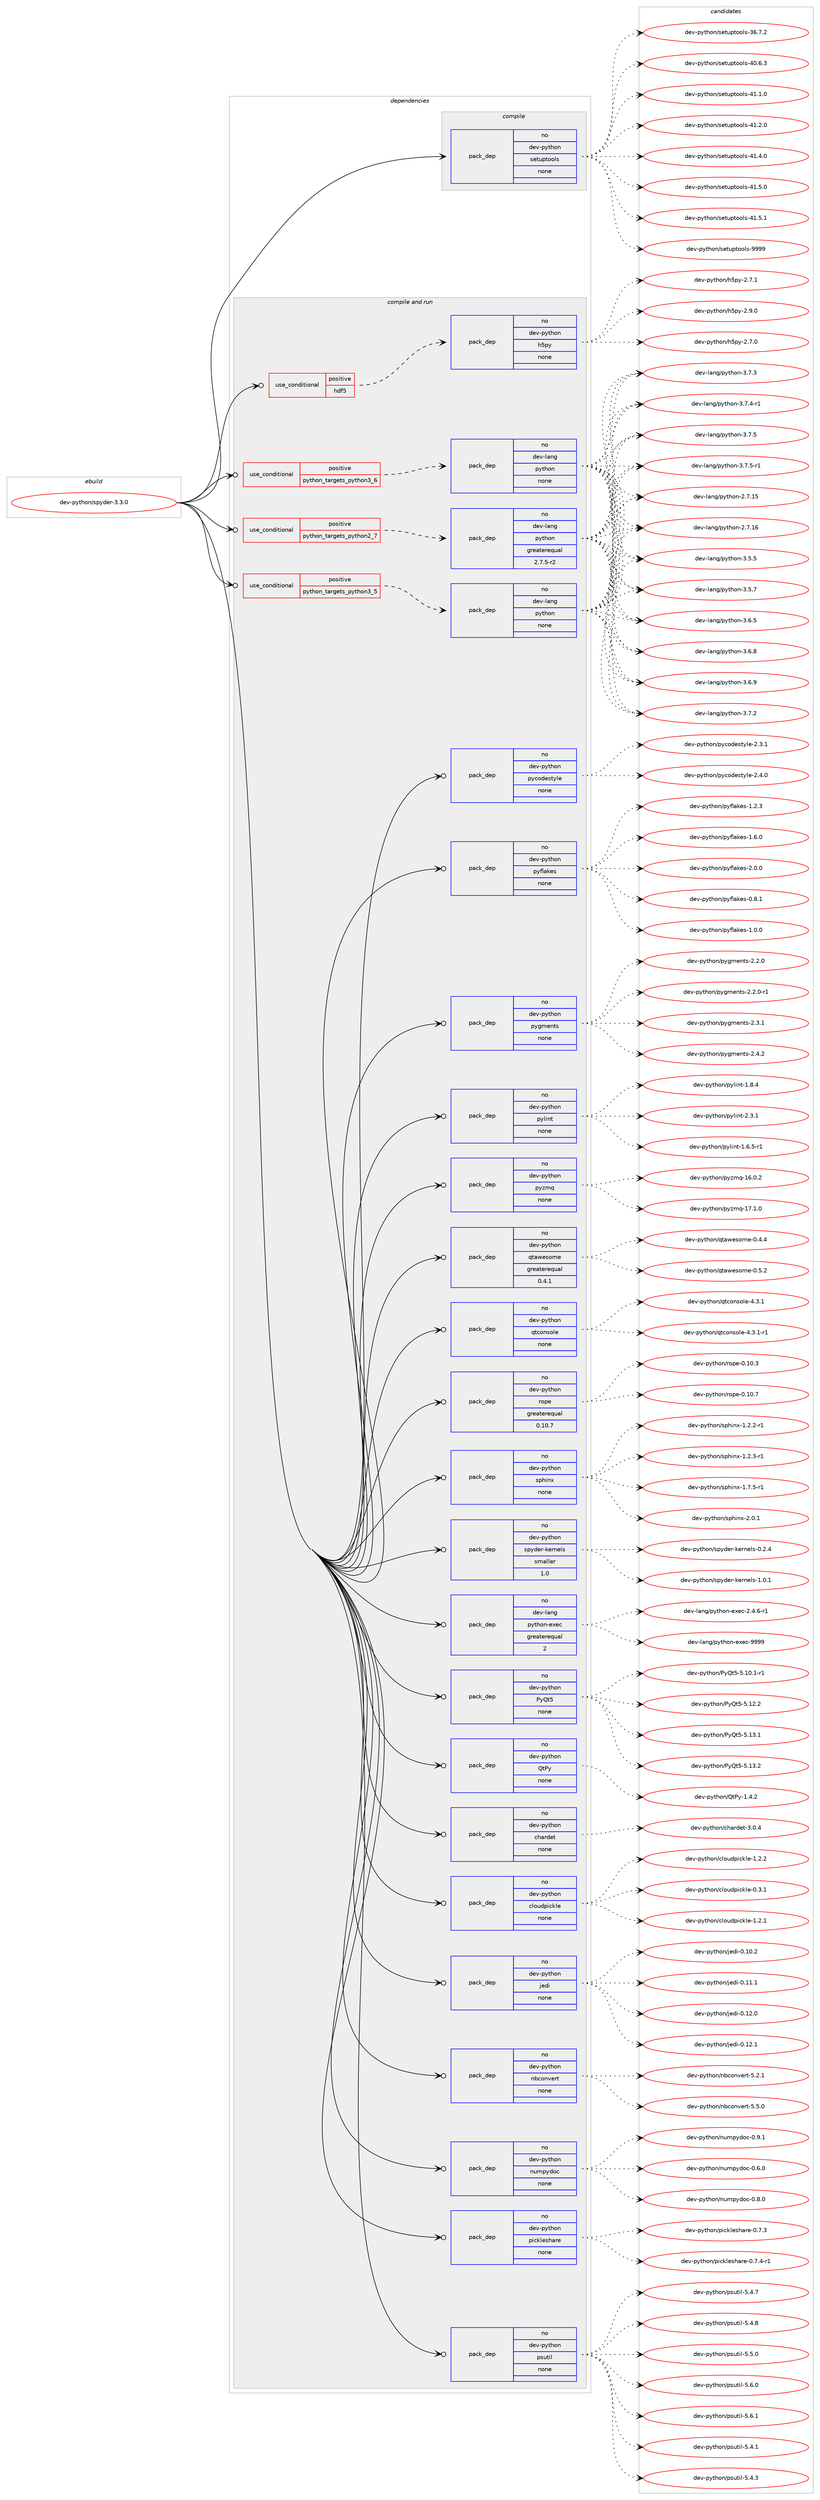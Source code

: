 digraph prolog {

# *************
# Graph options
# *************

newrank=true;
concentrate=true;
compound=true;
graph [rankdir=LR,fontname=Helvetica,fontsize=10,ranksep=1.5];#, ranksep=2.5, nodesep=0.2];
edge  [arrowhead=vee];
node  [fontname=Helvetica,fontsize=10];

# **********
# The ebuild
# **********

subgraph cluster_leftcol {
color=gray;
rank=same;
label=<<i>ebuild</i>>;
id [label="dev-python/spyder-3.3.0", color=red, width=4, href="../dev-python/spyder-3.3.0.svg"];
}

# ****************
# The dependencies
# ****************

subgraph cluster_midcol {
color=gray;
label=<<i>dependencies</i>>;
subgraph cluster_compile {
fillcolor="#eeeeee";
style=filled;
label=<<i>compile</i>>;
subgraph pack477005 {
dependency638724 [label=<<TABLE BORDER="0" CELLBORDER="1" CELLSPACING="0" CELLPADDING="4" WIDTH="220"><TR><TD ROWSPAN="6" CELLPADDING="30">pack_dep</TD></TR><TR><TD WIDTH="110">no</TD></TR><TR><TD>dev-python</TD></TR><TR><TD>setuptools</TD></TR><TR><TD>none</TD></TR><TR><TD></TD></TR></TABLE>>, shape=none, color=blue];
}
id:e -> dependency638724:w [weight=20,style="solid",arrowhead="vee"];
}
subgraph cluster_compileandrun {
fillcolor="#eeeeee";
style=filled;
label=<<i>compile and run</i>>;
subgraph cond149838 {
dependency638725 [label=<<TABLE BORDER="0" CELLBORDER="1" CELLSPACING="0" CELLPADDING="4"><TR><TD ROWSPAN="3" CELLPADDING="10">use_conditional</TD></TR><TR><TD>positive</TD></TR><TR><TD>hdf5</TD></TR></TABLE>>, shape=none, color=red];
subgraph pack477006 {
dependency638726 [label=<<TABLE BORDER="0" CELLBORDER="1" CELLSPACING="0" CELLPADDING="4" WIDTH="220"><TR><TD ROWSPAN="6" CELLPADDING="30">pack_dep</TD></TR><TR><TD WIDTH="110">no</TD></TR><TR><TD>dev-python</TD></TR><TR><TD>h5py</TD></TR><TR><TD>none</TD></TR><TR><TD></TD></TR></TABLE>>, shape=none, color=blue];
}
dependency638725:e -> dependency638726:w [weight=20,style="dashed",arrowhead="vee"];
}
id:e -> dependency638725:w [weight=20,style="solid",arrowhead="odotvee"];
subgraph cond149839 {
dependency638727 [label=<<TABLE BORDER="0" CELLBORDER="1" CELLSPACING="0" CELLPADDING="4"><TR><TD ROWSPAN="3" CELLPADDING="10">use_conditional</TD></TR><TR><TD>positive</TD></TR><TR><TD>python_targets_python2_7</TD></TR></TABLE>>, shape=none, color=red];
subgraph pack477007 {
dependency638728 [label=<<TABLE BORDER="0" CELLBORDER="1" CELLSPACING="0" CELLPADDING="4" WIDTH="220"><TR><TD ROWSPAN="6" CELLPADDING="30">pack_dep</TD></TR><TR><TD WIDTH="110">no</TD></TR><TR><TD>dev-lang</TD></TR><TR><TD>python</TD></TR><TR><TD>greaterequal</TD></TR><TR><TD>2.7.5-r2</TD></TR></TABLE>>, shape=none, color=blue];
}
dependency638727:e -> dependency638728:w [weight=20,style="dashed",arrowhead="vee"];
}
id:e -> dependency638727:w [weight=20,style="solid",arrowhead="odotvee"];
subgraph cond149840 {
dependency638729 [label=<<TABLE BORDER="0" CELLBORDER="1" CELLSPACING="0" CELLPADDING="4"><TR><TD ROWSPAN="3" CELLPADDING="10">use_conditional</TD></TR><TR><TD>positive</TD></TR><TR><TD>python_targets_python3_5</TD></TR></TABLE>>, shape=none, color=red];
subgraph pack477008 {
dependency638730 [label=<<TABLE BORDER="0" CELLBORDER="1" CELLSPACING="0" CELLPADDING="4" WIDTH="220"><TR><TD ROWSPAN="6" CELLPADDING="30">pack_dep</TD></TR><TR><TD WIDTH="110">no</TD></TR><TR><TD>dev-lang</TD></TR><TR><TD>python</TD></TR><TR><TD>none</TD></TR><TR><TD></TD></TR></TABLE>>, shape=none, color=blue];
}
dependency638729:e -> dependency638730:w [weight=20,style="dashed",arrowhead="vee"];
}
id:e -> dependency638729:w [weight=20,style="solid",arrowhead="odotvee"];
subgraph cond149841 {
dependency638731 [label=<<TABLE BORDER="0" CELLBORDER="1" CELLSPACING="0" CELLPADDING="4"><TR><TD ROWSPAN="3" CELLPADDING="10">use_conditional</TD></TR><TR><TD>positive</TD></TR><TR><TD>python_targets_python3_6</TD></TR></TABLE>>, shape=none, color=red];
subgraph pack477009 {
dependency638732 [label=<<TABLE BORDER="0" CELLBORDER="1" CELLSPACING="0" CELLPADDING="4" WIDTH="220"><TR><TD ROWSPAN="6" CELLPADDING="30">pack_dep</TD></TR><TR><TD WIDTH="110">no</TD></TR><TR><TD>dev-lang</TD></TR><TR><TD>python</TD></TR><TR><TD>none</TD></TR><TR><TD></TD></TR></TABLE>>, shape=none, color=blue];
}
dependency638731:e -> dependency638732:w [weight=20,style="dashed",arrowhead="vee"];
}
id:e -> dependency638731:w [weight=20,style="solid",arrowhead="odotvee"];
subgraph pack477010 {
dependency638733 [label=<<TABLE BORDER="0" CELLBORDER="1" CELLSPACING="0" CELLPADDING="4" WIDTH="220"><TR><TD ROWSPAN="6" CELLPADDING="30">pack_dep</TD></TR><TR><TD WIDTH="110">no</TD></TR><TR><TD>dev-lang</TD></TR><TR><TD>python-exec</TD></TR><TR><TD>greaterequal</TD></TR><TR><TD>2</TD></TR></TABLE>>, shape=none, color=blue];
}
id:e -> dependency638733:w [weight=20,style="solid",arrowhead="odotvee"];
subgraph pack477011 {
dependency638734 [label=<<TABLE BORDER="0" CELLBORDER="1" CELLSPACING="0" CELLPADDING="4" WIDTH="220"><TR><TD ROWSPAN="6" CELLPADDING="30">pack_dep</TD></TR><TR><TD WIDTH="110">no</TD></TR><TR><TD>dev-python</TD></TR><TR><TD>PyQt5</TD></TR><TR><TD>none</TD></TR><TR><TD></TD></TR></TABLE>>, shape=none, color=blue];
}
id:e -> dependency638734:w [weight=20,style="solid",arrowhead="odotvee"];
subgraph pack477012 {
dependency638735 [label=<<TABLE BORDER="0" CELLBORDER="1" CELLSPACING="0" CELLPADDING="4" WIDTH="220"><TR><TD ROWSPAN="6" CELLPADDING="30">pack_dep</TD></TR><TR><TD WIDTH="110">no</TD></TR><TR><TD>dev-python</TD></TR><TR><TD>QtPy</TD></TR><TR><TD>none</TD></TR><TR><TD></TD></TR></TABLE>>, shape=none, color=blue];
}
id:e -> dependency638735:w [weight=20,style="solid",arrowhead="odotvee"];
subgraph pack477013 {
dependency638736 [label=<<TABLE BORDER="0" CELLBORDER="1" CELLSPACING="0" CELLPADDING="4" WIDTH="220"><TR><TD ROWSPAN="6" CELLPADDING="30">pack_dep</TD></TR><TR><TD WIDTH="110">no</TD></TR><TR><TD>dev-python</TD></TR><TR><TD>chardet</TD></TR><TR><TD>none</TD></TR><TR><TD></TD></TR></TABLE>>, shape=none, color=blue];
}
id:e -> dependency638736:w [weight=20,style="solid",arrowhead="odotvee"];
subgraph pack477014 {
dependency638737 [label=<<TABLE BORDER="0" CELLBORDER="1" CELLSPACING="0" CELLPADDING="4" WIDTH="220"><TR><TD ROWSPAN="6" CELLPADDING="30">pack_dep</TD></TR><TR><TD WIDTH="110">no</TD></TR><TR><TD>dev-python</TD></TR><TR><TD>cloudpickle</TD></TR><TR><TD>none</TD></TR><TR><TD></TD></TR></TABLE>>, shape=none, color=blue];
}
id:e -> dependency638737:w [weight=20,style="solid",arrowhead="odotvee"];
subgraph pack477015 {
dependency638738 [label=<<TABLE BORDER="0" CELLBORDER="1" CELLSPACING="0" CELLPADDING="4" WIDTH="220"><TR><TD ROWSPAN="6" CELLPADDING="30">pack_dep</TD></TR><TR><TD WIDTH="110">no</TD></TR><TR><TD>dev-python</TD></TR><TR><TD>jedi</TD></TR><TR><TD>none</TD></TR><TR><TD></TD></TR></TABLE>>, shape=none, color=blue];
}
id:e -> dependency638738:w [weight=20,style="solid",arrowhead="odotvee"];
subgraph pack477016 {
dependency638739 [label=<<TABLE BORDER="0" CELLBORDER="1" CELLSPACING="0" CELLPADDING="4" WIDTH="220"><TR><TD ROWSPAN="6" CELLPADDING="30">pack_dep</TD></TR><TR><TD WIDTH="110">no</TD></TR><TR><TD>dev-python</TD></TR><TR><TD>nbconvert</TD></TR><TR><TD>none</TD></TR><TR><TD></TD></TR></TABLE>>, shape=none, color=blue];
}
id:e -> dependency638739:w [weight=20,style="solid",arrowhead="odotvee"];
subgraph pack477017 {
dependency638740 [label=<<TABLE BORDER="0" CELLBORDER="1" CELLSPACING="0" CELLPADDING="4" WIDTH="220"><TR><TD ROWSPAN="6" CELLPADDING="30">pack_dep</TD></TR><TR><TD WIDTH="110">no</TD></TR><TR><TD>dev-python</TD></TR><TR><TD>numpydoc</TD></TR><TR><TD>none</TD></TR><TR><TD></TD></TR></TABLE>>, shape=none, color=blue];
}
id:e -> dependency638740:w [weight=20,style="solid",arrowhead="odotvee"];
subgraph pack477018 {
dependency638741 [label=<<TABLE BORDER="0" CELLBORDER="1" CELLSPACING="0" CELLPADDING="4" WIDTH="220"><TR><TD ROWSPAN="6" CELLPADDING="30">pack_dep</TD></TR><TR><TD WIDTH="110">no</TD></TR><TR><TD>dev-python</TD></TR><TR><TD>pickleshare</TD></TR><TR><TD>none</TD></TR><TR><TD></TD></TR></TABLE>>, shape=none, color=blue];
}
id:e -> dependency638741:w [weight=20,style="solid",arrowhead="odotvee"];
subgraph pack477019 {
dependency638742 [label=<<TABLE BORDER="0" CELLBORDER="1" CELLSPACING="0" CELLPADDING="4" WIDTH="220"><TR><TD ROWSPAN="6" CELLPADDING="30">pack_dep</TD></TR><TR><TD WIDTH="110">no</TD></TR><TR><TD>dev-python</TD></TR><TR><TD>psutil</TD></TR><TR><TD>none</TD></TR><TR><TD></TD></TR></TABLE>>, shape=none, color=blue];
}
id:e -> dependency638742:w [weight=20,style="solid",arrowhead="odotvee"];
subgraph pack477020 {
dependency638743 [label=<<TABLE BORDER="0" CELLBORDER="1" CELLSPACING="0" CELLPADDING="4" WIDTH="220"><TR><TD ROWSPAN="6" CELLPADDING="30">pack_dep</TD></TR><TR><TD WIDTH="110">no</TD></TR><TR><TD>dev-python</TD></TR><TR><TD>pycodestyle</TD></TR><TR><TD>none</TD></TR><TR><TD></TD></TR></TABLE>>, shape=none, color=blue];
}
id:e -> dependency638743:w [weight=20,style="solid",arrowhead="odotvee"];
subgraph pack477021 {
dependency638744 [label=<<TABLE BORDER="0" CELLBORDER="1" CELLSPACING="0" CELLPADDING="4" WIDTH="220"><TR><TD ROWSPAN="6" CELLPADDING="30">pack_dep</TD></TR><TR><TD WIDTH="110">no</TD></TR><TR><TD>dev-python</TD></TR><TR><TD>pyflakes</TD></TR><TR><TD>none</TD></TR><TR><TD></TD></TR></TABLE>>, shape=none, color=blue];
}
id:e -> dependency638744:w [weight=20,style="solid",arrowhead="odotvee"];
subgraph pack477022 {
dependency638745 [label=<<TABLE BORDER="0" CELLBORDER="1" CELLSPACING="0" CELLPADDING="4" WIDTH="220"><TR><TD ROWSPAN="6" CELLPADDING="30">pack_dep</TD></TR><TR><TD WIDTH="110">no</TD></TR><TR><TD>dev-python</TD></TR><TR><TD>pygments</TD></TR><TR><TD>none</TD></TR><TR><TD></TD></TR></TABLE>>, shape=none, color=blue];
}
id:e -> dependency638745:w [weight=20,style="solid",arrowhead="odotvee"];
subgraph pack477023 {
dependency638746 [label=<<TABLE BORDER="0" CELLBORDER="1" CELLSPACING="0" CELLPADDING="4" WIDTH="220"><TR><TD ROWSPAN="6" CELLPADDING="30">pack_dep</TD></TR><TR><TD WIDTH="110">no</TD></TR><TR><TD>dev-python</TD></TR><TR><TD>pylint</TD></TR><TR><TD>none</TD></TR><TR><TD></TD></TR></TABLE>>, shape=none, color=blue];
}
id:e -> dependency638746:w [weight=20,style="solid",arrowhead="odotvee"];
subgraph pack477024 {
dependency638747 [label=<<TABLE BORDER="0" CELLBORDER="1" CELLSPACING="0" CELLPADDING="4" WIDTH="220"><TR><TD ROWSPAN="6" CELLPADDING="30">pack_dep</TD></TR><TR><TD WIDTH="110">no</TD></TR><TR><TD>dev-python</TD></TR><TR><TD>pyzmq</TD></TR><TR><TD>none</TD></TR><TR><TD></TD></TR></TABLE>>, shape=none, color=blue];
}
id:e -> dependency638747:w [weight=20,style="solid",arrowhead="odotvee"];
subgraph pack477025 {
dependency638748 [label=<<TABLE BORDER="0" CELLBORDER="1" CELLSPACING="0" CELLPADDING="4" WIDTH="220"><TR><TD ROWSPAN="6" CELLPADDING="30">pack_dep</TD></TR><TR><TD WIDTH="110">no</TD></TR><TR><TD>dev-python</TD></TR><TR><TD>qtawesome</TD></TR><TR><TD>greaterequal</TD></TR><TR><TD>0.4.1</TD></TR></TABLE>>, shape=none, color=blue];
}
id:e -> dependency638748:w [weight=20,style="solid",arrowhead="odotvee"];
subgraph pack477026 {
dependency638749 [label=<<TABLE BORDER="0" CELLBORDER="1" CELLSPACING="0" CELLPADDING="4" WIDTH="220"><TR><TD ROWSPAN="6" CELLPADDING="30">pack_dep</TD></TR><TR><TD WIDTH="110">no</TD></TR><TR><TD>dev-python</TD></TR><TR><TD>qtconsole</TD></TR><TR><TD>none</TD></TR><TR><TD></TD></TR></TABLE>>, shape=none, color=blue];
}
id:e -> dependency638749:w [weight=20,style="solid",arrowhead="odotvee"];
subgraph pack477027 {
dependency638750 [label=<<TABLE BORDER="0" CELLBORDER="1" CELLSPACING="0" CELLPADDING="4" WIDTH="220"><TR><TD ROWSPAN="6" CELLPADDING="30">pack_dep</TD></TR><TR><TD WIDTH="110">no</TD></TR><TR><TD>dev-python</TD></TR><TR><TD>rope</TD></TR><TR><TD>greaterequal</TD></TR><TR><TD>0.10.7</TD></TR></TABLE>>, shape=none, color=blue];
}
id:e -> dependency638750:w [weight=20,style="solid",arrowhead="odotvee"];
subgraph pack477028 {
dependency638751 [label=<<TABLE BORDER="0" CELLBORDER="1" CELLSPACING="0" CELLPADDING="4" WIDTH="220"><TR><TD ROWSPAN="6" CELLPADDING="30">pack_dep</TD></TR><TR><TD WIDTH="110">no</TD></TR><TR><TD>dev-python</TD></TR><TR><TD>sphinx</TD></TR><TR><TD>none</TD></TR><TR><TD></TD></TR></TABLE>>, shape=none, color=blue];
}
id:e -> dependency638751:w [weight=20,style="solid",arrowhead="odotvee"];
subgraph pack477029 {
dependency638752 [label=<<TABLE BORDER="0" CELLBORDER="1" CELLSPACING="0" CELLPADDING="4" WIDTH="220"><TR><TD ROWSPAN="6" CELLPADDING="30">pack_dep</TD></TR><TR><TD WIDTH="110">no</TD></TR><TR><TD>dev-python</TD></TR><TR><TD>spyder-kernels</TD></TR><TR><TD>smaller</TD></TR><TR><TD>1.0</TD></TR></TABLE>>, shape=none, color=blue];
}
id:e -> dependency638752:w [weight=20,style="solid",arrowhead="odotvee"];
}
subgraph cluster_run {
fillcolor="#eeeeee";
style=filled;
label=<<i>run</i>>;
}
}

# **************
# The candidates
# **************

subgraph cluster_choices {
rank=same;
color=gray;
label=<<i>candidates</i>>;

subgraph choice477005 {
color=black;
nodesep=1;
choice100101118451121211161041111104711510111611711211611111110811545515446554650 [label="dev-python/setuptools-36.7.2", color=red, width=4,href="../dev-python/setuptools-36.7.2.svg"];
choice100101118451121211161041111104711510111611711211611111110811545524846544651 [label="dev-python/setuptools-40.6.3", color=red, width=4,href="../dev-python/setuptools-40.6.3.svg"];
choice100101118451121211161041111104711510111611711211611111110811545524946494648 [label="dev-python/setuptools-41.1.0", color=red, width=4,href="../dev-python/setuptools-41.1.0.svg"];
choice100101118451121211161041111104711510111611711211611111110811545524946504648 [label="dev-python/setuptools-41.2.0", color=red, width=4,href="../dev-python/setuptools-41.2.0.svg"];
choice100101118451121211161041111104711510111611711211611111110811545524946524648 [label="dev-python/setuptools-41.4.0", color=red, width=4,href="../dev-python/setuptools-41.4.0.svg"];
choice100101118451121211161041111104711510111611711211611111110811545524946534648 [label="dev-python/setuptools-41.5.0", color=red, width=4,href="../dev-python/setuptools-41.5.0.svg"];
choice100101118451121211161041111104711510111611711211611111110811545524946534649 [label="dev-python/setuptools-41.5.1", color=red, width=4,href="../dev-python/setuptools-41.5.1.svg"];
choice10010111845112121116104111110471151011161171121161111111081154557575757 [label="dev-python/setuptools-9999", color=red, width=4,href="../dev-python/setuptools-9999.svg"];
dependency638724:e -> choice100101118451121211161041111104711510111611711211611111110811545515446554650:w [style=dotted,weight="100"];
dependency638724:e -> choice100101118451121211161041111104711510111611711211611111110811545524846544651:w [style=dotted,weight="100"];
dependency638724:e -> choice100101118451121211161041111104711510111611711211611111110811545524946494648:w [style=dotted,weight="100"];
dependency638724:e -> choice100101118451121211161041111104711510111611711211611111110811545524946504648:w [style=dotted,weight="100"];
dependency638724:e -> choice100101118451121211161041111104711510111611711211611111110811545524946524648:w [style=dotted,weight="100"];
dependency638724:e -> choice100101118451121211161041111104711510111611711211611111110811545524946534648:w [style=dotted,weight="100"];
dependency638724:e -> choice100101118451121211161041111104711510111611711211611111110811545524946534649:w [style=dotted,weight="100"];
dependency638724:e -> choice10010111845112121116104111110471151011161171121161111111081154557575757:w [style=dotted,weight="100"];
}
subgraph choice477006 {
color=black;
nodesep=1;
choice100101118451121211161041111104710453112121455046554648 [label="dev-python/h5py-2.7.0", color=red, width=4,href="../dev-python/h5py-2.7.0.svg"];
choice100101118451121211161041111104710453112121455046554649 [label="dev-python/h5py-2.7.1", color=red, width=4,href="../dev-python/h5py-2.7.1.svg"];
choice100101118451121211161041111104710453112121455046574648 [label="dev-python/h5py-2.9.0", color=red, width=4,href="../dev-python/h5py-2.9.0.svg"];
dependency638726:e -> choice100101118451121211161041111104710453112121455046554648:w [style=dotted,weight="100"];
dependency638726:e -> choice100101118451121211161041111104710453112121455046554649:w [style=dotted,weight="100"];
dependency638726:e -> choice100101118451121211161041111104710453112121455046574648:w [style=dotted,weight="100"];
}
subgraph choice477007 {
color=black;
nodesep=1;
choice10010111845108971101034711212111610411111045504655464953 [label="dev-lang/python-2.7.15", color=red, width=4,href="../dev-lang/python-2.7.15.svg"];
choice10010111845108971101034711212111610411111045504655464954 [label="dev-lang/python-2.7.16", color=red, width=4,href="../dev-lang/python-2.7.16.svg"];
choice100101118451089711010347112121116104111110455146534653 [label="dev-lang/python-3.5.5", color=red, width=4,href="../dev-lang/python-3.5.5.svg"];
choice100101118451089711010347112121116104111110455146534655 [label="dev-lang/python-3.5.7", color=red, width=4,href="../dev-lang/python-3.5.7.svg"];
choice100101118451089711010347112121116104111110455146544653 [label="dev-lang/python-3.6.5", color=red, width=4,href="../dev-lang/python-3.6.5.svg"];
choice100101118451089711010347112121116104111110455146544656 [label="dev-lang/python-3.6.8", color=red, width=4,href="../dev-lang/python-3.6.8.svg"];
choice100101118451089711010347112121116104111110455146544657 [label="dev-lang/python-3.6.9", color=red, width=4,href="../dev-lang/python-3.6.9.svg"];
choice100101118451089711010347112121116104111110455146554650 [label="dev-lang/python-3.7.2", color=red, width=4,href="../dev-lang/python-3.7.2.svg"];
choice100101118451089711010347112121116104111110455146554651 [label="dev-lang/python-3.7.3", color=red, width=4,href="../dev-lang/python-3.7.3.svg"];
choice1001011184510897110103471121211161041111104551465546524511449 [label="dev-lang/python-3.7.4-r1", color=red, width=4,href="../dev-lang/python-3.7.4-r1.svg"];
choice100101118451089711010347112121116104111110455146554653 [label="dev-lang/python-3.7.5", color=red, width=4,href="../dev-lang/python-3.7.5.svg"];
choice1001011184510897110103471121211161041111104551465546534511449 [label="dev-lang/python-3.7.5-r1", color=red, width=4,href="../dev-lang/python-3.7.5-r1.svg"];
dependency638728:e -> choice10010111845108971101034711212111610411111045504655464953:w [style=dotted,weight="100"];
dependency638728:e -> choice10010111845108971101034711212111610411111045504655464954:w [style=dotted,weight="100"];
dependency638728:e -> choice100101118451089711010347112121116104111110455146534653:w [style=dotted,weight="100"];
dependency638728:e -> choice100101118451089711010347112121116104111110455146534655:w [style=dotted,weight="100"];
dependency638728:e -> choice100101118451089711010347112121116104111110455146544653:w [style=dotted,weight="100"];
dependency638728:e -> choice100101118451089711010347112121116104111110455146544656:w [style=dotted,weight="100"];
dependency638728:e -> choice100101118451089711010347112121116104111110455146544657:w [style=dotted,weight="100"];
dependency638728:e -> choice100101118451089711010347112121116104111110455146554650:w [style=dotted,weight="100"];
dependency638728:e -> choice100101118451089711010347112121116104111110455146554651:w [style=dotted,weight="100"];
dependency638728:e -> choice1001011184510897110103471121211161041111104551465546524511449:w [style=dotted,weight="100"];
dependency638728:e -> choice100101118451089711010347112121116104111110455146554653:w [style=dotted,weight="100"];
dependency638728:e -> choice1001011184510897110103471121211161041111104551465546534511449:w [style=dotted,weight="100"];
}
subgraph choice477008 {
color=black;
nodesep=1;
choice10010111845108971101034711212111610411111045504655464953 [label="dev-lang/python-2.7.15", color=red, width=4,href="../dev-lang/python-2.7.15.svg"];
choice10010111845108971101034711212111610411111045504655464954 [label="dev-lang/python-2.7.16", color=red, width=4,href="../dev-lang/python-2.7.16.svg"];
choice100101118451089711010347112121116104111110455146534653 [label="dev-lang/python-3.5.5", color=red, width=4,href="../dev-lang/python-3.5.5.svg"];
choice100101118451089711010347112121116104111110455146534655 [label="dev-lang/python-3.5.7", color=red, width=4,href="../dev-lang/python-3.5.7.svg"];
choice100101118451089711010347112121116104111110455146544653 [label="dev-lang/python-3.6.5", color=red, width=4,href="../dev-lang/python-3.6.5.svg"];
choice100101118451089711010347112121116104111110455146544656 [label="dev-lang/python-3.6.8", color=red, width=4,href="../dev-lang/python-3.6.8.svg"];
choice100101118451089711010347112121116104111110455146544657 [label="dev-lang/python-3.6.9", color=red, width=4,href="../dev-lang/python-3.6.9.svg"];
choice100101118451089711010347112121116104111110455146554650 [label="dev-lang/python-3.7.2", color=red, width=4,href="../dev-lang/python-3.7.2.svg"];
choice100101118451089711010347112121116104111110455146554651 [label="dev-lang/python-3.7.3", color=red, width=4,href="../dev-lang/python-3.7.3.svg"];
choice1001011184510897110103471121211161041111104551465546524511449 [label="dev-lang/python-3.7.4-r1", color=red, width=4,href="../dev-lang/python-3.7.4-r1.svg"];
choice100101118451089711010347112121116104111110455146554653 [label="dev-lang/python-3.7.5", color=red, width=4,href="../dev-lang/python-3.7.5.svg"];
choice1001011184510897110103471121211161041111104551465546534511449 [label="dev-lang/python-3.7.5-r1", color=red, width=4,href="../dev-lang/python-3.7.5-r1.svg"];
dependency638730:e -> choice10010111845108971101034711212111610411111045504655464953:w [style=dotted,weight="100"];
dependency638730:e -> choice10010111845108971101034711212111610411111045504655464954:w [style=dotted,weight="100"];
dependency638730:e -> choice100101118451089711010347112121116104111110455146534653:w [style=dotted,weight="100"];
dependency638730:e -> choice100101118451089711010347112121116104111110455146534655:w [style=dotted,weight="100"];
dependency638730:e -> choice100101118451089711010347112121116104111110455146544653:w [style=dotted,weight="100"];
dependency638730:e -> choice100101118451089711010347112121116104111110455146544656:w [style=dotted,weight="100"];
dependency638730:e -> choice100101118451089711010347112121116104111110455146544657:w [style=dotted,weight="100"];
dependency638730:e -> choice100101118451089711010347112121116104111110455146554650:w [style=dotted,weight="100"];
dependency638730:e -> choice100101118451089711010347112121116104111110455146554651:w [style=dotted,weight="100"];
dependency638730:e -> choice1001011184510897110103471121211161041111104551465546524511449:w [style=dotted,weight="100"];
dependency638730:e -> choice100101118451089711010347112121116104111110455146554653:w [style=dotted,weight="100"];
dependency638730:e -> choice1001011184510897110103471121211161041111104551465546534511449:w [style=dotted,weight="100"];
}
subgraph choice477009 {
color=black;
nodesep=1;
choice10010111845108971101034711212111610411111045504655464953 [label="dev-lang/python-2.7.15", color=red, width=4,href="../dev-lang/python-2.7.15.svg"];
choice10010111845108971101034711212111610411111045504655464954 [label="dev-lang/python-2.7.16", color=red, width=4,href="../dev-lang/python-2.7.16.svg"];
choice100101118451089711010347112121116104111110455146534653 [label="dev-lang/python-3.5.5", color=red, width=4,href="../dev-lang/python-3.5.5.svg"];
choice100101118451089711010347112121116104111110455146534655 [label="dev-lang/python-3.5.7", color=red, width=4,href="../dev-lang/python-3.5.7.svg"];
choice100101118451089711010347112121116104111110455146544653 [label="dev-lang/python-3.6.5", color=red, width=4,href="../dev-lang/python-3.6.5.svg"];
choice100101118451089711010347112121116104111110455146544656 [label="dev-lang/python-3.6.8", color=red, width=4,href="../dev-lang/python-3.6.8.svg"];
choice100101118451089711010347112121116104111110455146544657 [label="dev-lang/python-3.6.9", color=red, width=4,href="../dev-lang/python-3.6.9.svg"];
choice100101118451089711010347112121116104111110455146554650 [label="dev-lang/python-3.7.2", color=red, width=4,href="../dev-lang/python-3.7.2.svg"];
choice100101118451089711010347112121116104111110455146554651 [label="dev-lang/python-3.7.3", color=red, width=4,href="../dev-lang/python-3.7.3.svg"];
choice1001011184510897110103471121211161041111104551465546524511449 [label="dev-lang/python-3.7.4-r1", color=red, width=4,href="../dev-lang/python-3.7.4-r1.svg"];
choice100101118451089711010347112121116104111110455146554653 [label="dev-lang/python-3.7.5", color=red, width=4,href="../dev-lang/python-3.7.5.svg"];
choice1001011184510897110103471121211161041111104551465546534511449 [label="dev-lang/python-3.7.5-r1", color=red, width=4,href="../dev-lang/python-3.7.5-r1.svg"];
dependency638732:e -> choice10010111845108971101034711212111610411111045504655464953:w [style=dotted,weight="100"];
dependency638732:e -> choice10010111845108971101034711212111610411111045504655464954:w [style=dotted,weight="100"];
dependency638732:e -> choice100101118451089711010347112121116104111110455146534653:w [style=dotted,weight="100"];
dependency638732:e -> choice100101118451089711010347112121116104111110455146534655:w [style=dotted,weight="100"];
dependency638732:e -> choice100101118451089711010347112121116104111110455146544653:w [style=dotted,weight="100"];
dependency638732:e -> choice100101118451089711010347112121116104111110455146544656:w [style=dotted,weight="100"];
dependency638732:e -> choice100101118451089711010347112121116104111110455146544657:w [style=dotted,weight="100"];
dependency638732:e -> choice100101118451089711010347112121116104111110455146554650:w [style=dotted,weight="100"];
dependency638732:e -> choice100101118451089711010347112121116104111110455146554651:w [style=dotted,weight="100"];
dependency638732:e -> choice1001011184510897110103471121211161041111104551465546524511449:w [style=dotted,weight="100"];
dependency638732:e -> choice100101118451089711010347112121116104111110455146554653:w [style=dotted,weight="100"];
dependency638732:e -> choice1001011184510897110103471121211161041111104551465546534511449:w [style=dotted,weight="100"];
}
subgraph choice477010 {
color=black;
nodesep=1;
choice10010111845108971101034711212111610411111045101120101994550465246544511449 [label="dev-lang/python-exec-2.4.6-r1", color=red, width=4,href="../dev-lang/python-exec-2.4.6-r1.svg"];
choice10010111845108971101034711212111610411111045101120101994557575757 [label="dev-lang/python-exec-9999", color=red, width=4,href="../dev-lang/python-exec-9999.svg"];
dependency638733:e -> choice10010111845108971101034711212111610411111045101120101994550465246544511449:w [style=dotted,weight="100"];
dependency638733:e -> choice10010111845108971101034711212111610411111045101120101994557575757:w [style=dotted,weight="100"];
}
subgraph choice477011 {
color=black;
nodesep=1;
choice1001011184511212111610411111047801218111653455346494846494511449 [label="dev-python/PyQt5-5.10.1-r1", color=red, width=4,href="../dev-python/PyQt5-5.10.1-r1.svg"];
choice100101118451121211161041111104780121811165345534649504650 [label="dev-python/PyQt5-5.12.2", color=red, width=4,href="../dev-python/PyQt5-5.12.2.svg"];
choice100101118451121211161041111104780121811165345534649514649 [label="dev-python/PyQt5-5.13.1", color=red, width=4,href="../dev-python/PyQt5-5.13.1.svg"];
choice100101118451121211161041111104780121811165345534649514650 [label="dev-python/PyQt5-5.13.2", color=red, width=4,href="../dev-python/PyQt5-5.13.2.svg"];
dependency638734:e -> choice1001011184511212111610411111047801218111653455346494846494511449:w [style=dotted,weight="100"];
dependency638734:e -> choice100101118451121211161041111104780121811165345534649504650:w [style=dotted,weight="100"];
dependency638734:e -> choice100101118451121211161041111104780121811165345534649514649:w [style=dotted,weight="100"];
dependency638734:e -> choice100101118451121211161041111104780121811165345534649514650:w [style=dotted,weight="100"];
}
subgraph choice477012 {
color=black;
nodesep=1;
choice10010111845112121116104111110478111680121454946524650 [label="dev-python/QtPy-1.4.2", color=red, width=4,href="../dev-python/QtPy-1.4.2.svg"];
dependency638735:e -> choice10010111845112121116104111110478111680121454946524650:w [style=dotted,weight="100"];
}
subgraph choice477013 {
color=black;
nodesep=1;
choice10010111845112121116104111110479910497114100101116455146484652 [label="dev-python/chardet-3.0.4", color=red, width=4,href="../dev-python/chardet-3.0.4.svg"];
dependency638736:e -> choice10010111845112121116104111110479910497114100101116455146484652:w [style=dotted,weight="100"];
}
subgraph choice477014 {
color=black;
nodesep=1;
choice10010111845112121116104111110479910811111710011210599107108101454846514649 [label="dev-python/cloudpickle-0.3.1", color=red, width=4,href="../dev-python/cloudpickle-0.3.1.svg"];
choice10010111845112121116104111110479910811111710011210599107108101454946504649 [label="dev-python/cloudpickle-1.2.1", color=red, width=4,href="../dev-python/cloudpickle-1.2.1.svg"];
choice10010111845112121116104111110479910811111710011210599107108101454946504650 [label="dev-python/cloudpickle-1.2.2", color=red, width=4,href="../dev-python/cloudpickle-1.2.2.svg"];
dependency638737:e -> choice10010111845112121116104111110479910811111710011210599107108101454846514649:w [style=dotted,weight="100"];
dependency638737:e -> choice10010111845112121116104111110479910811111710011210599107108101454946504649:w [style=dotted,weight="100"];
dependency638737:e -> choice10010111845112121116104111110479910811111710011210599107108101454946504650:w [style=dotted,weight="100"];
}
subgraph choice477015 {
color=black;
nodesep=1;
choice100101118451121211161041111104710610110010545484649484650 [label="dev-python/jedi-0.10.2", color=red, width=4,href="../dev-python/jedi-0.10.2.svg"];
choice100101118451121211161041111104710610110010545484649494649 [label="dev-python/jedi-0.11.1", color=red, width=4,href="../dev-python/jedi-0.11.1.svg"];
choice100101118451121211161041111104710610110010545484649504648 [label="dev-python/jedi-0.12.0", color=red, width=4,href="../dev-python/jedi-0.12.0.svg"];
choice100101118451121211161041111104710610110010545484649504649 [label="dev-python/jedi-0.12.1", color=red, width=4,href="../dev-python/jedi-0.12.1.svg"];
dependency638738:e -> choice100101118451121211161041111104710610110010545484649484650:w [style=dotted,weight="100"];
dependency638738:e -> choice100101118451121211161041111104710610110010545484649494649:w [style=dotted,weight="100"];
dependency638738:e -> choice100101118451121211161041111104710610110010545484649504648:w [style=dotted,weight="100"];
dependency638738:e -> choice100101118451121211161041111104710610110010545484649504649:w [style=dotted,weight="100"];
}
subgraph choice477016 {
color=black;
nodesep=1;
choice10010111845112121116104111110471109899111110118101114116455346504649 [label="dev-python/nbconvert-5.2.1", color=red, width=4,href="../dev-python/nbconvert-5.2.1.svg"];
choice10010111845112121116104111110471109899111110118101114116455346534648 [label="dev-python/nbconvert-5.5.0", color=red, width=4,href="../dev-python/nbconvert-5.5.0.svg"];
dependency638739:e -> choice10010111845112121116104111110471109899111110118101114116455346504649:w [style=dotted,weight="100"];
dependency638739:e -> choice10010111845112121116104111110471109899111110118101114116455346534648:w [style=dotted,weight="100"];
}
subgraph choice477017 {
color=black;
nodesep=1;
choice100101118451121211161041111104711011710911212110011199454846544648 [label="dev-python/numpydoc-0.6.0", color=red, width=4,href="../dev-python/numpydoc-0.6.0.svg"];
choice100101118451121211161041111104711011710911212110011199454846564648 [label="dev-python/numpydoc-0.8.0", color=red, width=4,href="../dev-python/numpydoc-0.8.0.svg"];
choice100101118451121211161041111104711011710911212110011199454846574649 [label="dev-python/numpydoc-0.9.1", color=red, width=4,href="../dev-python/numpydoc-0.9.1.svg"];
dependency638740:e -> choice100101118451121211161041111104711011710911212110011199454846544648:w [style=dotted,weight="100"];
dependency638740:e -> choice100101118451121211161041111104711011710911212110011199454846564648:w [style=dotted,weight="100"];
dependency638740:e -> choice100101118451121211161041111104711011710911212110011199454846574649:w [style=dotted,weight="100"];
}
subgraph choice477018 {
color=black;
nodesep=1;
choice10010111845112121116104111110471121059910710810111510497114101454846554651 [label="dev-python/pickleshare-0.7.3", color=red, width=4,href="../dev-python/pickleshare-0.7.3.svg"];
choice100101118451121211161041111104711210599107108101115104971141014548465546524511449 [label="dev-python/pickleshare-0.7.4-r1", color=red, width=4,href="../dev-python/pickleshare-0.7.4-r1.svg"];
dependency638741:e -> choice10010111845112121116104111110471121059910710810111510497114101454846554651:w [style=dotted,weight="100"];
dependency638741:e -> choice100101118451121211161041111104711210599107108101115104971141014548465546524511449:w [style=dotted,weight="100"];
}
subgraph choice477019 {
color=black;
nodesep=1;
choice1001011184511212111610411111047112115117116105108455346524649 [label="dev-python/psutil-5.4.1", color=red, width=4,href="../dev-python/psutil-5.4.1.svg"];
choice1001011184511212111610411111047112115117116105108455346524651 [label="dev-python/psutil-5.4.3", color=red, width=4,href="../dev-python/psutil-5.4.3.svg"];
choice1001011184511212111610411111047112115117116105108455346524655 [label="dev-python/psutil-5.4.7", color=red, width=4,href="../dev-python/psutil-5.4.7.svg"];
choice1001011184511212111610411111047112115117116105108455346524656 [label="dev-python/psutil-5.4.8", color=red, width=4,href="../dev-python/psutil-5.4.8.svg"];
choice1001011184511212111610411111047112115117116105108455346534648 [label="dev-python/psutil-5.5.0", color=red, width=4,href="../dev-python/psutil-5.5.0.svg"];
choice1001011184511212111610411111047112115117116105108455346544648 [label="dev-python/psutil-5.6.0", color=red, width=4,href="../dev-python/psutil-5.6.0.svg"];
choice1001011184511212111610411111047112115117116105108455346544649 [label="dev-python/psutil-5.6.1", color=red, width=4,href="../dev-python/psutil-5.6.1.svg"];
dependency638742:e -> choice1001011184511212111610411111047112115117116105108455346524649:w [style=dotted,weight="100"];
dependency638742:e -> choice1001011184511212111610411111047112115117116105108455346524651:w [style=dotted,weight="100"];
dependency638742:e -> choice1001011184511212111610411111047112115117116105108455346524655:w [style=dotted,weight="100"];
dependency638742:e -> choice1001011184511212111610411111047112115117116105108455346524656:w [style=dotted,weight="100"];
dependency638742:e -> choice1001011184511212111610411111047112115117116105108455346534648:w [style=dotted,weight="100"];
dependency638742:e -> choice1001011184511212111610411111047112115117116105108455346544648:w [style=dotted,weight="100"];
dependency638742:e -> choice1001011184511212111610411111047112115117116105108455346544649:w [style=dotted,weight="100"];
}
subgraph choice477020 {
color=black;
nodesep=1;
choice100101118451121211161041111104711212199111100101115116121108101455046514649 [label="dev-python/pycodestyle-2.3.1", color=red, width=4,href="../dev-python/pycodestyle-2.3.1.svg"];
choice100101118451121211161041111104711212199111100101115116121108101455046524648 [label="dev-python/pycodestyle-2.4.0", color=red, width=4,href="../dev-python/pycodestyle-2.4.0.svg"];
dependency638743:e -> choice100101118451121211161041111104711212199111100101115116121108101455046514649:w [style=dotted,weight="100"];
dependency638743:e -> choice100101118451121211161041111104711212199111100101115116121108101455046524648:w [style=dotted,weight="100"];
}
subgraph choice477021 {
color=black;
nodesep=1;
choice100101118451121211161041111104711212110210897107101115454846564649 [label="dev-python/pyflakes-0.8.1", color=red, width=4,href="../dev-python/pyflakes-0.8.1.svg"];
choice100101118451121211161041111104711212110210897107101115454946484648 [label="dev-python/pyflakes-1.0.0", color=red, width=4,href="../dev-python/pyflakes-1.0.0.svg"];
choice100101118451121211161041111104711212110210897107101115454946504651 [label="dev-python/pyflakes-1.2.3", color=red, width=4,href="../dev-python/pyflakes-1.2.3.svg"];
choice100101118451121211161041111104711212110210897107101115454946544648 [label="dev-python/pyflakes-1.6.0", color=red, width=4,href="../dev-python/pyflakes-1.6.0.svg"];
choice100101118451121211161041111104711212110210897107101115455046484648 [label="dev-python/pyflakes-2.0.0", color=red, width=4,href="../dev-python/pyflakes-2.0.0.svg"];
dependency638744:e -> choice100101118451121211161041111104711212110210897107101115454846564649:w [style=dotted,weight="100"];
dependency638744:e -> choice100101118451121211161041111104711212110210897107101115454946484648:w [style=dotted,weight="100"];
dependency638744:e -> choice100101118451121211161041111104711212110210897107101115454946504651:w [style=dotted,weight="100"];
dependency638744:e -> choice100101118451121211161041111104711212110210897107101115454946544648:w [style=dotted,weight="100"];
dependency638744:e -> choice100101118451121211161041111104711212110210897107101115455046484648:w [style=dotted,weight="100"];
}
subgraph choice477022 {
color=black;
nodesep=1;
choice1001011184511212111610411111047112121103109101110116115455046504648 [label="dev-python/pygments-2.2.0", color=red, width=4,href="../dev-python/pygments-2.2.0.svg"];
choice10010111845112121116104111110471121211031091011101161154550465046484511449 [label="dev-python/pygments-2.2.0-r1", color=red, width=4,href="../dev-python/pygments-2.2.0-r1.svg"];
choice1001011184511212111610411111047112121103109101110116115455046514649 [label="dev-python/pygments-2.3.1", color=red, width=4,href="../dev-python/pygments-2.3.1.svg"];
choice1001011184511212111610411111047112121103109101110116115455046524650 [label="dev-python/pygments-2.4.2", color=red, width=4,href="../dev-python/pygments-2.4.2.svg"];
dependency638745:e -> choice1001011184511212111610411111047112121103109101110116115455046504648:w [style=dotted,weight="100"];
dependency638745:e -> choice10010111845112121116104111110471121211031091011101161154550465046484511449:w [style=dotted,weight="100"];
dependency638745:e -> choice1001011184511212111610411111047112121103109101110116115455046514649:w [style=dotted,weight="100"];
dependency638745:e -> choice1001011184511212111610411111047112121103109101110116115455046524650:w [style=dotted,weight="100"];
}
subgraph choice477023 {
color=black;
nodesep=1;
choice10010111845112121116104111110471121211081051101164549465446534511449 [label="dev-python/pylint-1.6.5-r1", color=red, width=4,href="../dev-python/pylint-1.6.5-r1.svg"];
choice1001011184511212111610411111047112121108105110116454946564652 [label="dev-python/pylint-1.8.4", color=red, width=4,href="../dev-python/pylint-1.8.4.svg"];
choice1001011184511212111610411111047112121108105110116455046514649 [label="dev-python/pylint-2.3.1", color=red, width=4,href="../dev-python/pylint-2.3.1.svg"];
dependency638746:e -> choice10010111845112121116104111110471121211081051101164549465446534511449:w [style=dotted,weight="100"];
dependency638746:e -> choice1001011184511212111610411111047112121108105110116454946564652:w [style=dotted,weight="100"];
dependency638746:e -> choice1001011184511212111610411111047112121108105110116455046514649:w [style=dotted,weight="100"];
}
subgraph choice477024 {
color=black;
nodesep=1;
choice100101118451121211161041111104711212112210911345495446484650 [label="dev-python/pyzmq-16.0.2", color=red, width=4,href="../dev-python/pyzmq-16.0.2.svg"];
choice100101118451121211161041111104711212112210911345495546494648 [label="dev-python/pyzmq-17.1.0", color=red, width=4,href="../dev-python/pyzmq-17.1.0.svg"];
dependency638747:e -> choice100101118451121211161041111104711212112210911345495446484650:w [style=dotted,weight="100"];
dependency638747:e -> choice100101118451121211161041111104711212112210911345495546494648:w [style=dotted,weight="100"];
}
subgraph choice477025 {
color=black;
nodesep=1;
choice100101118451121211161041111104711311697119101115111109101454846524652 [label="dev-python/qtawesome-0.4.4", color=red, width=4,href="../dev-python/qtawesome-0.4.4.svg"];
choice100101118451121211161041111104711311697119101115111109101454846534650 [label="dev-python/qtawesome-0.5.2", color=red, width=4,href="../dev-python/qtawesome-0.5.2.svg"];
dependency638748:e -> choice100101118451121211161041111104711311697119101115111109101454846524652:w [style=dotted,weight="100"];
dependency638748:e -> choice100101118451121211161041111104711311697119101115111109101454846534650:w [style=dotted,weight="100"];
}
subgraph choice477026 {
color=black;
nodesep=1;
choice100101118451121211161041111104711311699111110115111108101455246514649 [label="dev-python/qtconsole-4.3.1", color=red, width=4,href="../dev-python/qtconsole-4.3.1.svg"];
choice1001011184511212111610411111047113116991111101151111081014552465146494511449 [label="dev-python/qtconsole-4.3.1-r1", color=red, width=4,href="../dev-python/qtconsole-4.3.1-r1.svg"];
dependency638749:e -> choice100101118451121211161041111104711311699111110115111108101455246514649:w [style=dotted,weight="100"];
dependency638749:e -> choice1001011184511212111610411111047113116991111101151111081014552465146494511449:w [style=dotted,weight="100"];
}
subgraph choice477027 {
color=black;
nodesep=1;
choice100101118451121211161041111104711411111210145484649484651 [label="dev-python/rope-0.10.3", color=red, width=4,href="../dev-python/rope-0.10.3.svg"];
choice100101118451121211161041111104711411111210145484649484655 [label="dev-python/rope-0.10.7", color=red, width=4,href="../dev-python/rope-0.10.7.svg"];
dependency638750:e -> choice100101118451121211161041111104711411111210145484649484651:w [style=dotted,weight="100"];
dependency638750:e -> choice100101118451121211161041111104711411111210145484649484655:w [style=dotted,weight="100"];
}
subgraph choice477028 {
color=black;
nodesep=1;
choice10010111845112121116104111110471151121041051101204549465046504511449 [label="dev-python/sphinx-1.2.2-r1", color=red, width=4,href="../dev-python/sphinx-1.2.2-r1.svg"];
choice10010111845112121116104111110471151121041051101204549465046514511449 [label="dev-python/sphinx-1.2.3-r1", color=red, width=4,href="../dev-python/sphinx-1.2.3-r1.svg"];
choice10010111845112121116104111110471151121041051101204549465546534511449 [label="dev-python/sphinx-1.7.5-r1", color=red, width=4,href="../dev-python/sphinx-1.7.5-r1.svg"];
choice1001011184511212111610411111047115112104105110120455046484649 [label="dev-python/sphinx-2.0.1", color=red, width=4,href="../dev-python/sphinx-2.0.1.svg"];
dependency638751:e -> choice10010111845112121116104111110471151121041051101204549465046504511449:w [style=dotted,weight="100"];
dependency638751:e -> choice10010111845112121116104111110471151121041051101204549465046514511449:w [style=dotted,weight="100"];
dependency638751:e -> choice10010111845112121116104111110471151121041051101204549465546534511449:w [style=dotted,weight="100"];
dependency638751:e -> choice1001011184511212111610411111047115112104105110120455046484649:w [style=dotted,weight="100"];
}
subgraph choice477029 {
color=black;
nodesep=1;
choice100101118451121211161041111104711511212110010111445107101114110101108115454846504652 [label="dev-python/spyder-kernels-0.2.4", color=red, width=4,href="../dev-python/spyder-kernels-0.2.4.svg"];
choice100101118451121211161041111104711511212110010111445107101114110101108115454946484649 [label="dev-python/spyder-kernels-1.0.1", color=red, width=4,href="../dev-python/spyder-kernels-1.0.1.svg"];
dependency638752:e -> choice100101118451121211161041111104711511212110010111445107101114110101108115454846504652:w [style=dotted,weight="100"];
dependency638752:e -> choice100101118451121211161041111104711511212110010111445107101114110101108115454946484649:w [style=dotted,weight="100"];
}
}

}

